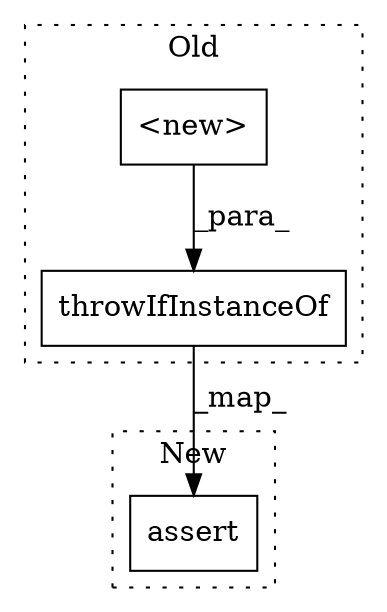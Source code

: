 digraph G {
subgraph cluster0 {
1 [label="throwIfInstanceOf" a="32" s="13979,14051" l="18,1" shape="box"];
3 [label="<new>" a="14" s="13997" l="26" shape="box"];
label = "Old";
style="dotted";
}
subgraph cluster1 {
2 [label="assert" a="32" s="13708,13845" l="22,1" shape="box"];
label = "New";
style="dotted";
}
1 -> 2 [label="_map_"];
3 -> 1 [label="_para_"];
}